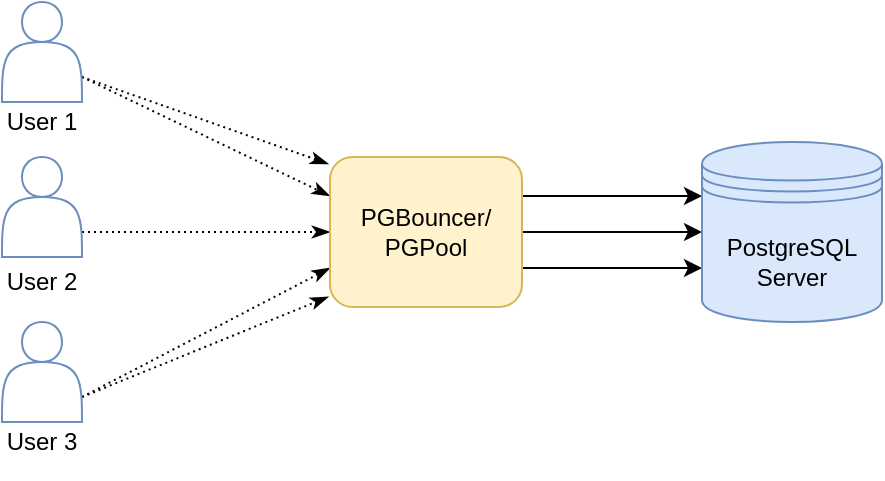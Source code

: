 <mxfile version="13.9.9" type="device"><diagram id="JrThFyQkLzghebXx9hWh" name="Страница 1"><mxGraphModel dx="1024" dy="584" grid="1" gridSize="10" guides="1" tooltips="1" connect="1" arrows="1" fold="1" page="1" pageScale="1" pageWidth="827" pageHeight="1169" math="0" shadow="0"><root><mxCell id="0"/><mxCell id="1" parent="0"/><mxCell id="lzo1l5jkmJEfzM4HFb7S-12" style="orthogonalLoop=1;jettySize=auto;html=1;exitX=1;exitY=0.75;exitDx=0;exitDy=0;entryX=-0.009;entryY=0.122;entryDx=0;entryDy=0;fillColor=#f8cecc;entryPerimeter=0;curved=1;endArrow=classicThin;endFill=1;dashed=1;dashPattern=1 2;" parent="1" source="lzo1l5jkmJEfzM4HFb7S-1" edge="1"><mxGeometry relative="1" as="geometry"><mxPoint x="323.19" y="240.98" as="targetPoint"/></mxGeometry></mxCell><mxCell id="lzo1l5jkmJEfzM4HFb7S-14" style="edgeStyle=none;rounded=1;orthogonalLoop=1;jettySize=auto;html=1;exitX=1;exitY=0.75;exitDx=0;exitDy=0;fillColor=#f8cecc;entryX=0;entryY=0.3;entryDx=0;entryDy=0;endArrow=classicThin;endFill=1;dashed=1;dashPattern=1 2;" parent="1" source="lzo1l5jkmJEfzM4HFb7S-1" edge="1"><mxGeometry relative="1" as="geometry"><mxPoint x="324" y="257" as="targetPoint"/></mxGeometry></mxCell><mxCell id="lzo1l5jkmJEfzM4HFb7S-1" value="" style="shape=actor;whiteSpace=wrap;html=1;strokeColor=#6C8EBF;" parent="1" vertex="1"><mxGeometry x="160" y="160" width="40" height="50" as="geometry"/></mxCell><mxCell id="lzo1l5jkmJEfzM4HFb7S-5" value="User 1" style="text;html=1;strokeColor=none;fillColor=none;align=center;verticalAlign=middle;whiteSpace=wrap;rounded=0;" parent="1" vertex="1"><mxGeometry x="160" y="210" width="40" height="20" as="geometry"/></mxCell><mxCell id="lzo1l5jkmJEfzM4HFb7S-15" style="edgeStyle=none;rounded=0;orthogonalLoop=1;jettySize=auto;html=1;exitX=1;exitY=0.75;exitDx=0;exitDy=0;entryX=0;entryY=0.5;entryDx=0;entryDy=0;fillColor=#f8cecc;endArrow=classicThin;endFill=1;dashed=1;dashPattern=1 2;" parent="1" source="lzo1l5jkmJEfzM4HFb7S-6" edge="1"><mxGeometry relative="1" as="geometry"><mxPoint x="324" y="275" as="targetPoint"/></mxGeometry></mxCell><mxCell id="lzo1l5jkmJEfzM4HFb7S-6" value="" style="shape=actor;whiteSpace=wrap;html=1;strokeColor=#6C8EBF;" parent="1" vertex="1"><mxGeometry x="160" y="237.5" width="40" height="50" as="geometry"/></mxCell><mxCell id="lzo1l5jkmJEfzM4HFb7S-7" value="User 2" style="text;html=1;strokeColor=none;fillColor=none;align=center;verticalAlign=middle;whiteSpace=wrap;rounded=0;" parent="1" vertex="1"><mxGeometry x="160" y="290" width="40" height="20" as="geometry"/></mxCell><mxCell id="lzo1l5jkmJEfzM4HFb7S-16" style="edgeStyle=none;rounded=0;orthogonalLoop=1;jettySize=auto;html=1;exitX=1;exitY=0.75;exitDx=0;exitDy=0;entryX=0;entryY=0.7;entryDx=0;entryDy=0;fillColor=#f8cecc;endArrow=classicThin;endFill=1;dashed=1;dashPattern=1 2;" parent="1" source="lzo1l5jkmJEfzM4HFb7S-8" edge="1"><mxGeometry relative="1" as="geometry"><mxPoint x="324" y="293" as="targetPoint"/></mxGeometry></mxCell><mxCell id="lzo1l5jkmJEfzM4HFb7S-17" style="edgeStyle=none;rounded=0;orthogonalLoop=1;jettySize=auto;html=1;exitX=1;exitY=0.75;exitDx=0;exitDy=0;entryX=-0.009;entryY=0.86;entryDx=0;entryDy=0;fillColor=#f8cecc;entryPerimeter=0;endArrow=classicThin;endFill=1;dashed=1;dashPattern=1 2;" parent="1" source="lzo1l5jkmJEfzM4HFb7S-8" edge="1"><mxGeometry relative="1" as="geometry"><mxPoint x="323.19" y="307.4" as="targetPoint"/></mxGeometry></mxCell><mxCell id="lzo1l5jkmJEfzM4HFb7S-8" value="" style="shape=actor;whiteSpace=wrap;html=1;strokeColor=#6C8EBF;" parent="1" vertex="1"><mxGeometry x="160" y="320" width="40" height="50" as="geometry"/></mxCell><mxCell id="lzo1l5jkmJEfzM4HFb7S-9" value="User 3" style="text;html=1;strokeColor=none;fillColor=none;align=center;verticalAlign=middle;whiteSpace=wrap;rounded=0;" parent="1" vertex="1"><mxGeometry x="160" y="370" width="40" height="20" as="geometry"/></mxCell><mxCell id="lzo1l5jkmJEfzM4HFb7S-18" style="edgeStyle=none;rounded=0;orthogonalLoop=1;jettySize=auto;html=1;exitX=1;exitY=0.3;exitDx=0;exitDy=0;entryX=0;entryY=0.3;entryDx=0;entryDy=0;" parent="1" target="lzo1l5jkmJEfzM4HFb7S-11" edge="1"><mxGeometry relative="1" as="geometry"><mxPoint x="414" y="257" as="sourcePoint"/></mxGeometry></mxCell><mxCell id="lzo1l5jkmJEfzM4HFb7S-19" style="edgeStyle=none;rounded=0;orthogonalLoop=1;jettySize=auto;html=1;exitX=1;exitY=0.5;exitDx=0;exitDy=0;entryX=0;entryY=0.5;entryDx=0;entryDy=0;" parent="1" target="lzo1l5jkmJEfzM4HFb7S-11" edge="1"><mxGeometry relative="1" as="geometry"><mxPoint x="414" y="275" as="sourcePoint"/></mxGeometry></mxCell><mxCell id="lzo1l5jkmJEfzM4HFb7S-20" style="edgeStyle=none;rounded=0;orthogonalLoop=1;jettySize=auto;html=1;exitX=1;exitY=0.7;exitDx=0;exitDy=0;entryX=0;entryY=0.7;entryDx=0;entryDy=0;" parent="1" target="lzo1l5jkmJEfzM4HFb7S-11" edge="1"><mxGeometry relative="1" as="geometry"><mxPoint x="414" y="293" as="sourcePoint"/></mxGeometry></mxCell><mxCell id="lzo1l5jkmJEfzM4HFb7S-11" value="PostgreSQL&lt;br&gt;Server" style="shape=datastore;whiteSpace=wrap;html=1;fillColor=#dae8fc;strokeColor=#6c8ebf;" parent="1" vertex="1"><mxGeometry x="510" y="230" width="90" height="90" as="geometry"/></mxCell><mxCell id="lzo1l5jkmJEfzM4HFb7S-21" style="edgeStyle=none;curved=1;orthogonalLoop=1;jettySize=auto;html=1;exitX=0.5;exitY=1;exitDx=0;exitDy=0;endArrow=classicThin;endFill=1;strokeColor=#000000;" parent="1" source="lzo1l5jkmJEfzM4HFb7S-9" target="lzo1l5jkmJEfzM4HFb7S-9" edge="1"><mxGeometry relative="1" as="geometry"/></mxCell><mxCell id="EG8VKmS46924_4sLbpPo-1" value="&lt;span&gt;PGBouncer/&lt;/span&gt;&lt;br&gt;&lt;span&gt;PGPool&lt;/span&gt;" style="rounded=1;whiteSpace=wrap;html=1;fillColor=#fff2cc;strokeColor=#d6b656;" parent="1" vertex="1"><mxGeometry x="324" y="237.5" width="96" height="75" as="geometry"/></mxCell></root></mxGraphModel></diagram></mxfile>